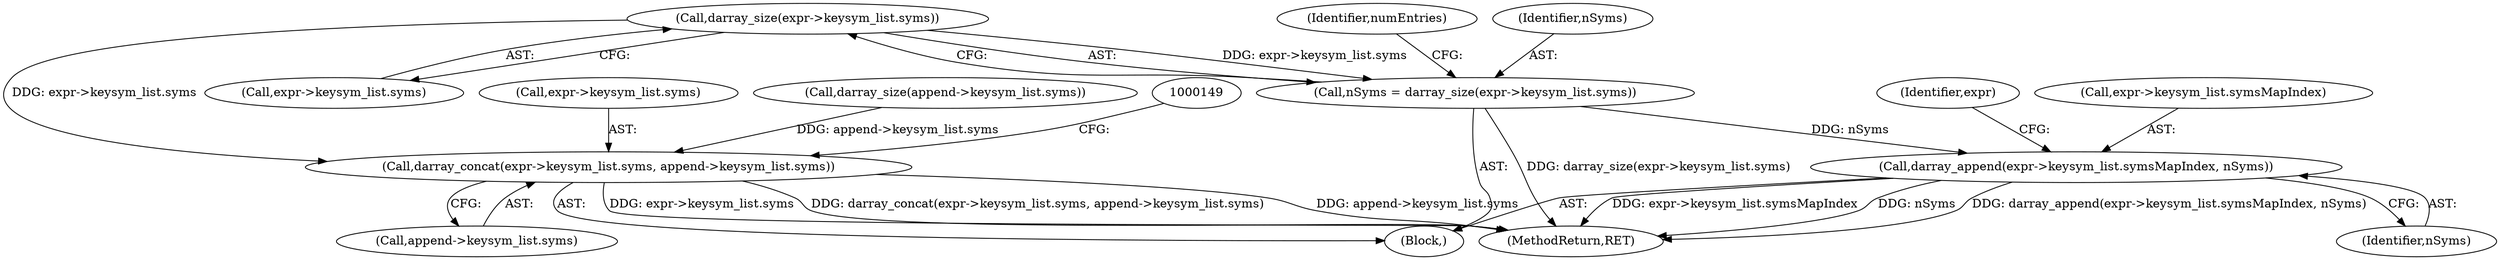 digraph "0_libxkbcommon_c1e5ac16e77a21f87bdf3bc4dea61b037a17dddb@pointer" {
"1000107" [label="(Call,darray_size(expr->keysym_list.syms))"];
"1000105" [label="(Call,nSyms = darray_size(expr->keysym_list.syms))"];
"1000122" [label="(Call,darray_append(expr->keysym_list.symsMapIndex, nSyms))"];
"1000136" [label="(Call,darray_concat(expr->keysym_list.syms, append->keysym_list.syms))"];
"1000137" [label="(Call,expr->keysym_list.syms)"];
"1000103" [label="(Block,)"];
"1000108" [label="(Call,expr->keysym_list.syms)"];
"1000132" [label="(Identifier,expr)"];
"1000115" [label="(Identifier,numEntries)"];
"1000136" [label="(Call,darray_concat(expr->keysym_list.syms, append->keysym_list.syms))"];
"1000154" [label="(MethodReturn,RET)"];
"1000123" [label="(Call,expr->keysym_list.symsMapIndex)"];
"1000116" [label="(Call,darray_size(append->keysym_list.syms))"];
"1000105" [label="(Call,nSyms = darray_size(expr->keysym_list.syms))"];
"1000128" [label="(Identifier,nSyms)"];
"1000142" [label="(Call,append->keysym_list.syms)"];
"1000106" [label="(Identifier,nSyms)"];
"1000107" [label="(Call,darray_size(expr->keysym_list.syms))"];
"1000122" [label="(Call,darray_append(expr->keysym_list.symsMapIndex, nSyms))"];
"1000107" -> "1000105"  [label="AST: "];
"1000107" -> "1000108"  [label="CFG: "];
"1000108" -> "1000107"  [label="AST: "];
"1000105" -> "1000107"  [label="CFG: "];
"1000107" -> "1000105"  [label="DDG: expr->keysym_list.syms"];
"1000107" -> "1000136"  [label="DDG: expr->keysym_list.syms"];
"1000105" -> "1000103"  [label="AST: "];
"1000106" -> "1000105"  [label="AST: "];
"1000115" -> "1000105"  [label="CFG: "];
"1000105" -> "1000154"  [label="DDG: darray_size(expr->keysym_list.syms)"];
"1000105" -> "1000122"  [label="DDG: nSyms"];
"1000122" -> "1000103"  [label="AST: "];
"1000122" -> "1000128"  [label="CFG: "];
"1000123" -> "1000122"  [label="AST: "];
"1000128" -> "1000122"  [label="AST: "];
"1000132" -> "1000122"  [label="CFG: "];
"1000122" -> "1000154"  [label="DDG: expr->keysym_list.symsMapIndex"];
"1000122" -> "1000154"  [label="DDG: nSyms"];
"1000122" -> "1000154"  [label="DDG: darray_append(expr->keysym_list.symsMapIndex, nSyms)"];
"1000136" -> "1000103"  [label="AST: "];
"1000136" -> "1000142"  [label="CFG: "];
"1000137" -> "1000136"  [label="AST: "];
"1000142" -> "1000136"  [label="AST: "];
"1000149" -> "1000136"  [label="CFG: "];
"1000136" -> "1000154"  [label="DDG: append->keysym_list.syms"];
"1000136" -> "1000154"  [label="DDG: expr->keysym_list.syms"];
"1000136" -> "1000154"  [label="DDG: darray_concat(expr->keysym_list.syms, append->keysym_list.syms)"];
"1000116" -> "1000136"  [label="DDG: append->keysym_list.syms"];
}
